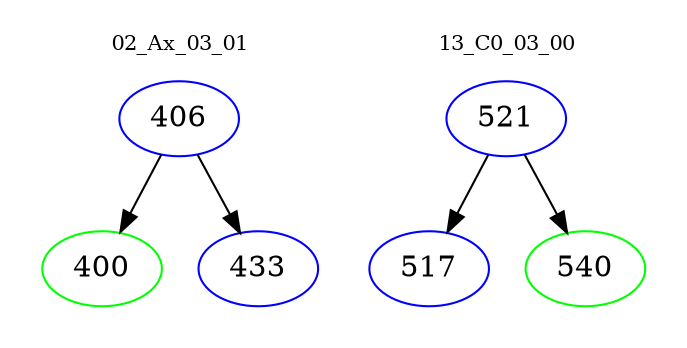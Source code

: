 digraph{
subgraph cluster_0 {
color = white
label = "02_Ax_03_01";
fontsize=10;
T0_406 [label="406", color="blue"]
T0_406 -> T0_400 [color="black"]
T0_400 [label="400", color="green"]
T0_406 -> T0_433 [color="black"]
T0_433 [label="433", color="blue"]
}
subgraph cluster_1 {
color = white
label = "13_C0_03_00";
fontsize=10;
T1_521 [label="521", color="blue"]
T1_521 -> T1_517 [color="black"]
T1_517 [label="517", color="blue"]
T1_521 -> T1_540 [color="black"]
T1_540 [label="540", color="green"]
}
}
